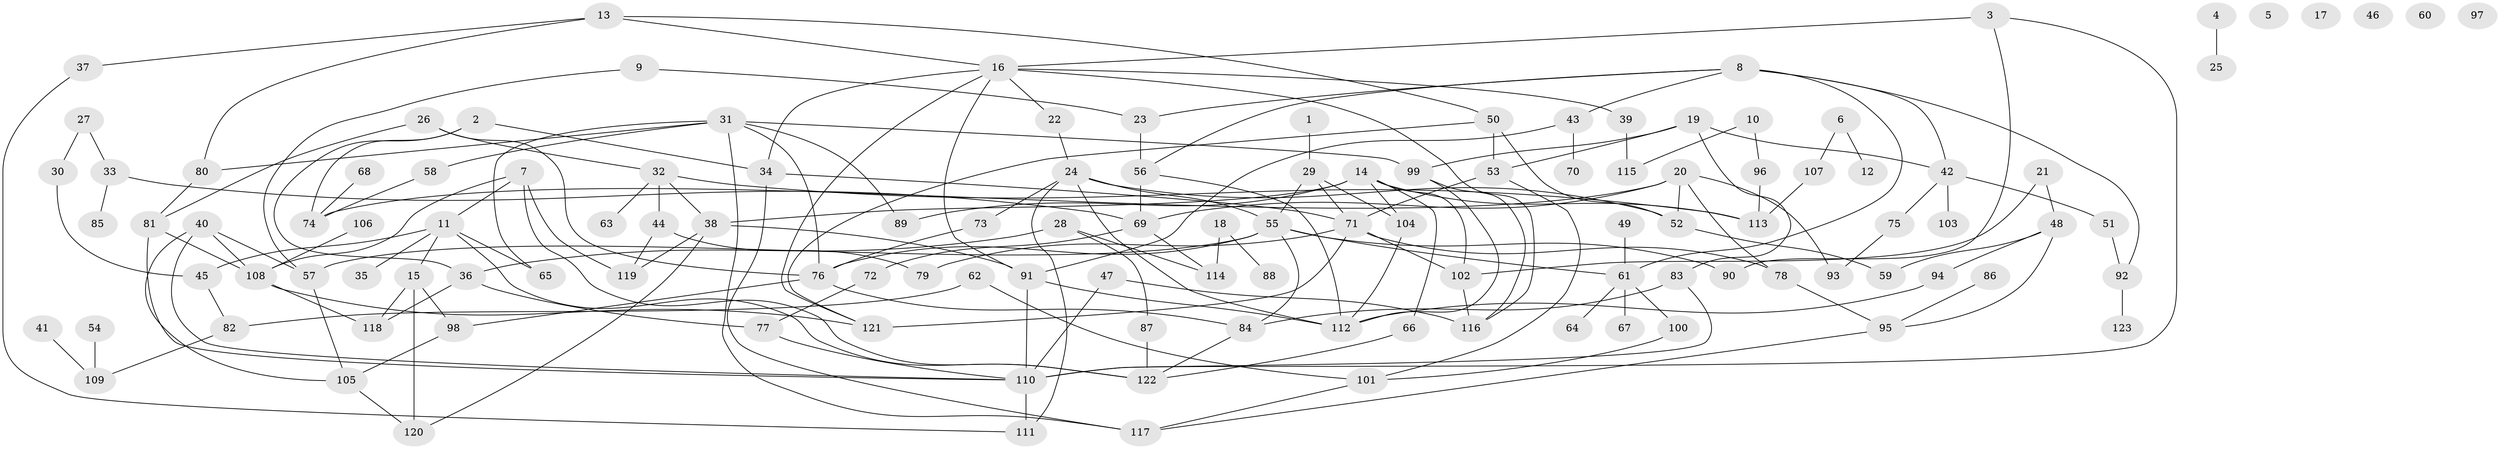 // coarse degree distribution, {3: 0.19753086419753085, 10: 0.024691358024691357, 9: 0.012345679012345678, 7: 0.024691358024691357, 2: 0.20987654320987653, 1: 0.18518518518518517, 11: 0.012345679012345678, 4: 0.19753086419753085, 6: 0.07407407407407407, 15: 0.012345679012345678, 5: 0.04938271604938271}
// Generated by graph-tools (version 1.1) at 2025/48/03/04/25 22:48:00]
// undirected, 123 vertices, 186 edges
graph export_dot {
  node [color=gray90,style=filled];
  1;
  2;
  3;
  4;
  5;
  6;
  7;
  8;
  9;
  10;
  11;
  12;
  13;
  14;
  15;
  16;
  17;
  18;
  19;
  20;
  21;
  22;
  23;
  24;
  25;
  26;
  27;
  28;
  29;
  30;
  31;
  32;
  33;
  34;
  35;
  36;
  37;
  38;
  39;
  40;
  41;
  42;
  43;
  44;
  45;
  46;
  47;
  48;
  49;
  50;
  51;
  52;
  53;
  54;
  55;
  56;
  57;
  58;
  59;
  60;
  61;
  62;
  63;
  64;
  65;
  66;
  67;
  68;
  69;
  70;
  71;
  72;
  73;
  74;
  75;
  76;
  77;
  78;
  79;
  80;
  81;
  82;
  83;
  84;
  85;
  86;
  87;
  88;
  89;
  90;
  91;
  92;
  93;
  94;
  95;
  96;
  97;
  98;
  99;
  100;
  101;
  102;
  103;
  104;
  105;
  106;
  107;
  108;
  109;
  110;
  111;
  112;
  113;
  114;
  115;
  116;
  117;
  118;
  119;
  120;
  121;
  122;
  123;
  1 -- 29;
  2 -- 34;
  2 -- 36;
  2 -- 74;
  3 -- 16;
  3 -- 90;
  3 -- 110;
  4 -- 25;
  6 -- 12;
  6 -- 107;
  7 -- 11;
  7 -- 108;
  7 -- 119;
  7 -- 122;
  8 -- 23;
  8 -- 42;
  8 -- 43;
  8 -- 56;
  8 -- 61;
  8 -- 92;
  9 -- 23;
  9 -- 57;
  10 -- 96;
  10 -- 115;
  11 -- 15;
  11 -- 35;
  11 -- 45;
  11 -- 65;
  11 -- 122;
  13 -- 16;
  13 -- 37;
  13 -- 50;
  13 -- 80;
  14 -- 38;
  14 -- 66;
  14 -- 89;
  14 -- 102;
  14 -- 104;
  14 -- 113;
  15 -- 98;
  15 -- 118;
  15 -- 120;
  16 -- 22;
  16 -- 34;
  16 -- 39;
  16 -- 91;
  16 -- 116;
  16 -- 121;
  18 -- 88;
  18 -- 114;
  19 -- 42;
  19 -- 53;
  19 -- 83;
  19 -- 99;
  20 -- 52;
  20 -- 69;
  20 -- 74;
  20 -- 78;
  20 -- 93;
  21 -- 48;
  21 -- 102;
  22 -- 24;
  23 -- 56;
  24 -- 52;
  24 -- 55;
  24 -- 73;
  24 -- 111;
  24 -- 112;
  26 -- 32;
  26 -- 76;
  26 -- 81;
  27 -- 30;
  27 -- 33;
  28 -- 36;
  28 -- 87;
  28 -- 114;
  29 -- 55;
  29 -- 71;
  29 -- 104;
  30 -- 45;
  31 -- 58;
  31 -- 65;
  31 -- 76;
  31 -- 80;
  31 -- 89;
  31 -- 99;
  31 -- 117;
  32 -- 38;
  32 -- 44;
  32 -- 63;
  32 -- 113;
  33 -- 69;
  33 -- 85;
  34 -- 71;
  34 -- 117;
  36 -- 77;
  36 -- 118;
  37 -- 111;
  38 -- 91;
  38 -- 119;
  38 -- 120;
  39 -- 115;
  40 -- 57;
  40 -- 105;
  40 -- 108;
  40 -- 110;
  41 -- 109;
  42 -- 51;
  42 -- 75;
  42 -- 103;
  43 -- 70;
  43 -- 91;
  44 -- 79;
  44 -- 119;
  45 -- 82;
  47 -- 110;
  47 -- 116;
  48 -- 59;
  48 -- 94;
  48 -- 95;
  49 -- 61;
  50 -- 52;
  50 -- 53;
  50 -- 121;
  51 -- 92;
  52 -- 59;
  53 -- 71;
  53 -- 101;
  54 -- 109;
  55 -- 57;
  55 -- 61;
  55 -- 76;
  55 -- 84;
  55 -- 90;
  56 -- 69;
  56 -- 112;
  57 -- 105;
  58 -- 74;
  61 -- 64;
  61 -- 67;
  61 -- 100;
  62 -- 82;
  62 -- 101;
  66 -- 122;
  68 -- 74;
  69 -- 72;
  69 -- 114;
  71 -- 78;
  71 -- 79;
  71 -- 102;
  71 -- 121;
  72 -- 77;
  73 -- 76;
  75 -- 93;
  76 -- 84;
  76 -- 98;
  77 -- 110;
  78 -- 95;
  80 -- 81;
  81 -- 108;
  81 -- 110;
  82 -- 109;
  83 -- 84;
  83 -- 110;
  84 -- 122;
  86 -- 95;
  87 -- 122;
  91 -- 110;
  91 -- 112;
  92 -- 123;
  94 -- 112;
  95 -- 117;
  96 -- 113;
  98 -- 105;
  99 -- 112;
  99 -- 116;
  100 -- 101;
  101 -- 117;
  102 -- 116;
  104 -- 112;
  105 -- 120;
  106 -- 108;
  107 -- 113;
  108 -- 118;
  108 -- 121;
  110 -- 111;
}
